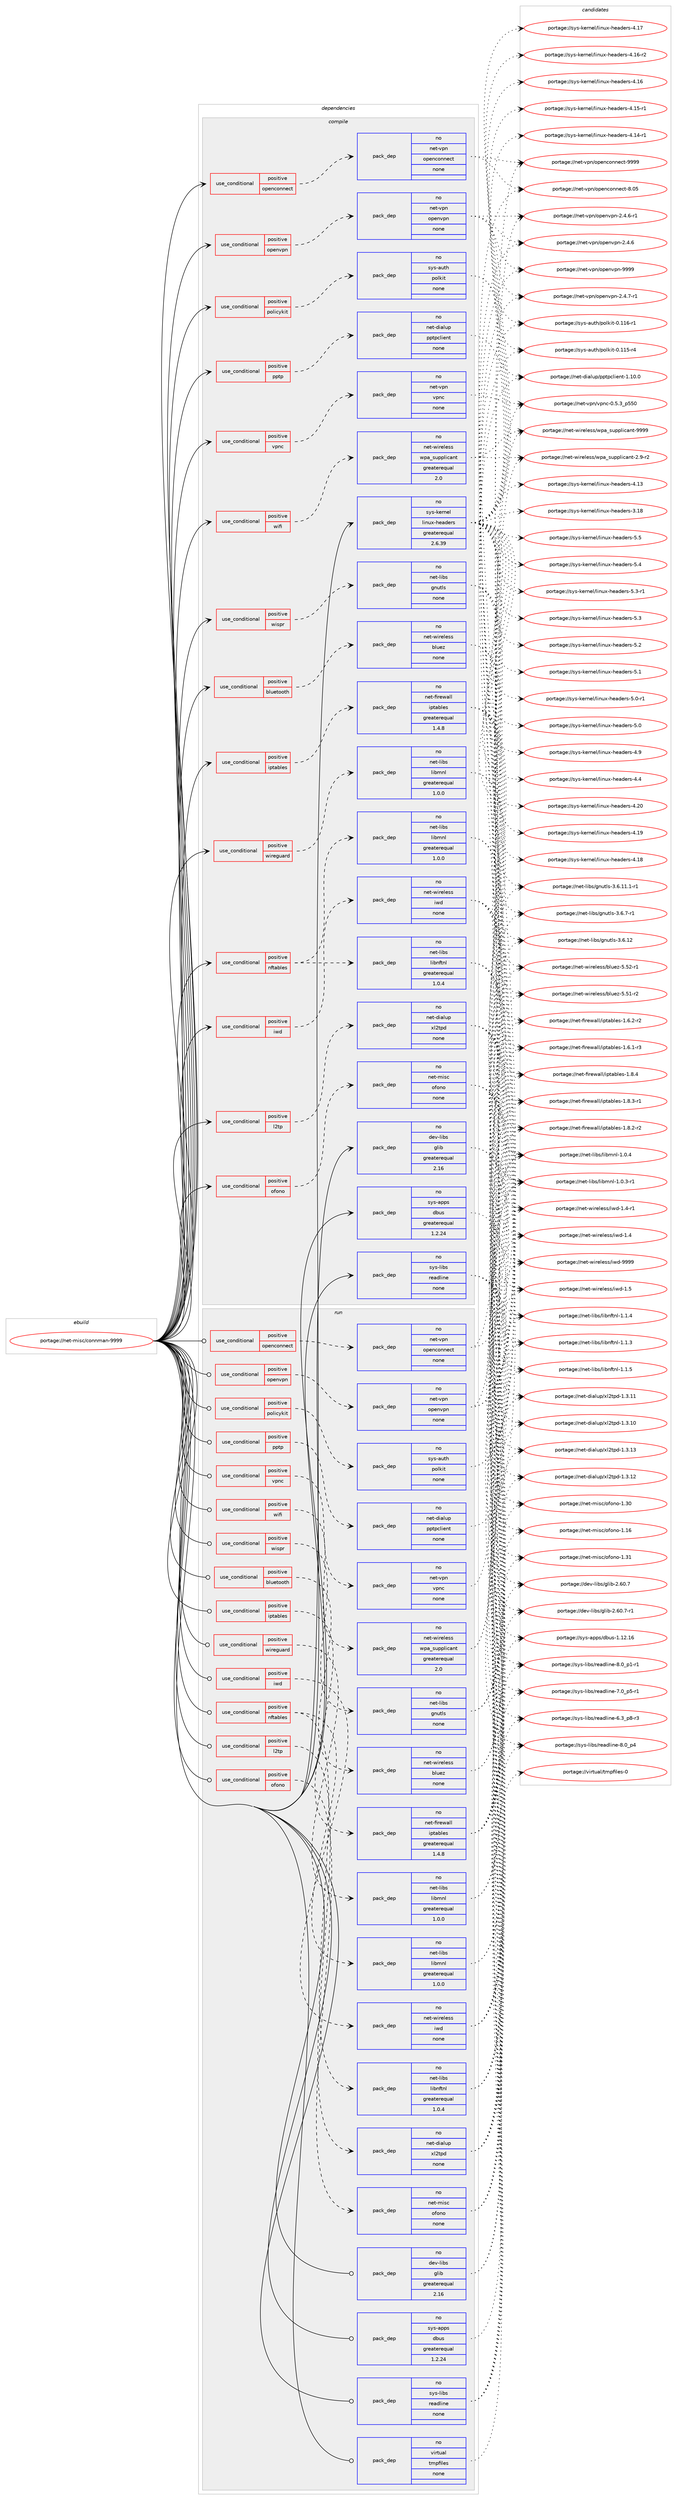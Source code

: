 digraph prolog {

# *************
# Graph options
# *************

newrank=true;
concentrate=true;
compound=true;
graph [rankdir=LR,fontname=Helvetica,fontsize=10,ranksep=1.5];#, ranksep=2.5, nodesep=0.2];
edge  [arrowhead=vee];
node  [fontname=Helvetica,fontsize=10];

# **********
# The ebuild
# **********

subgraph cluster_leftcol {
color=gray;
rank=same;
label=<<i>ebuild</i>>;
id [label="portage://net-misc/connman-9999", color=red, width=4, href="../net-misc/connman-9999.svg"];
}

# ****************
# The dependencies
# ****************

subgraph cluster_midcol {
color=gray;
label=<<i>dependencies</i>>;
subgraph cluster_compile {
fillcolor="#eeeeee";
style=filled;
label=<<i>compile</i>>;
subgraph cond26353 {
dependency126406 [label=<<TABLE BORDER="0" CELLBORDER="1" CELLSPACING="0" CELLPADDING="4"><TR><TD ROWSPAN="3" CELLPADDING="10">use_conditional</TD></TR><TR><TD>positive</TD></TR><TR><TD>bluetooth</TD></TR></TABLE>>, shape=none, color=red];
subgraph pack97917 {
dependency126407 [label=<<TABLE BORDER="0" CELLBORDER="1" CELLSPACING="0" CELLPADDING="4" WIDTH="220"><TR><TD ROWSPAN="6" CELLPADDING="30">pack_dep</TD></TR><TR><TD WIDTH="110">no</TD></TR><TR><TD>net-wireless</TD></TR><TR><TD>bluez</TD></TR><TR><TD>none</TD></TR><TR><TD></TD></TR></TABLE>>, shape=none, color=blue];
}
dependency126406:e -> dependency126407:w [weight=20,style="dashed",arrowhead="vee"];
}
id:e -> dependency126406:w [weight=20,style="solid",arrowhead="vee"];
subgraph cond26354 {
dependency126408 [label=<<TABLE BORDER="0" CELLBORDER="1" CELLSPACING="0" CELLPADDING="4"><TR><TD ROWSPAN="3" CELLPADDING="10">use_conditional</TD></TR><TR><TD>positive</TD></TR><TR><TD>iptables</TD></TR></TABLE>>, shape=none, color=red];
subgraph pack97918 {
dependency126409 [label=<<TABLE BORDER="0" CELLBORDER="1" CELLSPACING="0" CELLPADDING="4" WIDTH="220"><TR><TD ROWSPAN="6" CELLPADDING="30">pack_dep</TD></TR><TR><TD WIDTH="110">no</TD></TR><TR><TD>net-firewall</TD></TR><TR><TD>iptables</TD></TR><TR><TD>greaterequal</TD></TR><TR><TD>1.4.8</TD></TR></TABLE>>, shape=none, color=blue];
}
dependency126408:e -> dependency126409:w [weight=20,style="dashed",arrowhead="vee"];
}
id:e -> dependency126408:w [weight=20,style="solid",arrowhead="vee"];
subgraph cond26355 {
dependency126410 [label=<<TABLE BORDER="0" CELLBORDER="1" CELLSPACING="0" CELLPADDING="4"><TR><TD ROWSPAN="3" CELLPADDING="10">use_conditional</TD></TR><TR><TD>positive</TD></TR><TR><TD>iwd</TD></TR></TABLE>>, shape=none, color=red];
subgraph pack97919 {
dependency126411 [label=<<TABLE BORDER="0" CELLBORDER="1" CELLSPACING="0" CELLPADDING="4" WIDTH="220"><TR><TD ROWSPAN="6" CELLPADDING="30">pack_dep</TD></TR><TR><TD WIDTH="110">no</TD></TR><TR><TD>net-wireless</TD></TR><TR><TD>iwd</TD></TR><TR><TD>none</TD></TR><TR><TD></TD></TR></TABLE>>, shape=none, color=blue];
}
dependency126410:e -> dependency126411:w [weight=20,style="dashed",arrowhead="vee"];
}
id:e -> dependency126410:w [weight=20,style="solid",arrowhead="vee"];
subgraph cond26356 {
dependency126412 [label=<<TABLE BORDER="0" CELLBORDER="1" CELLSPACING="0" CELLPADDING="4"><TR><TD ROWSPAN="3" CELLPADDING="10">use_conditional</TD></TR><TR><TD>positive</TD></TR><TR><TD>l2tp</TD></TR></TABLE>>, shape=none, color=red];
subgraph pack97920 {
dependency126413 [label=<<TABLE BORDER="0" CELLBORDER="1" CELLSPACING="0" CELLPADDING="4" WIDTH="220"><TR><TD ROWSPAN="6" CELLPADDING="30">pack_dep</TD></TR><TR><TD WIDTH="110">no</TD></TR><TR><TD>net-dialup</TD></TR><TR><TD>xl2tpd</TD></TR><TR><TD>none</TD></TR><TR><TD></TD></TR></TABLE>>, shape=none, color=blue];
}
dependency126412:e -> dependency126413:w [weight=20,style="dashed",arrowhead="vee"];
}
id:e -> dependency126412:w [weight=20,style="solid",arrowhead="vee"];
subgraph cond26357 {
dependency126414 [label=<<TABLE BORDER="0" CELLBORDER="1" CELLSPACING="0" CELLPADDING="4"><TR><TD ROWSPAN="3" CELLPADDING="10">use_conditional</TD></TR><TR><TD>positive</TD></TR><TR><TD>nftables</TD></TR></TABLE>>, shape=none, color=red];
subgraph pack97921 {
dependency126415 [label=<<TABLE BORDER="0" CELLBORDER="1" CELLSPACING="0" CELLPADDING="4" WIDTH="220"><TR><TD ROWSPAN="6" CELLPADDING="30">pack_dep</TD></TR><TR><TD WIDTH="110">no</TD></TR><TR><TD>net-libs</TD></TR><TR><TD>libnftnl</TD></TR><TR><TD>greaterequal</TD></TR><TR><TD>1.0.4</TD></TR></TABLE>>, shape=none, color=blue];
}
dependency126414:e -> dependency126415:w [weight=20,style="dashed",arrowhead="vee"];
subgraph pack97922 {
dependency126416 [label=<<TABLE BORDER="0" CELLBORDER="1" CELLSPACING="0" CELLPADDING="4" WIDTH="220"><TR><TD ROWSPAN="6" CELLPADDING="30">pack_dep</TD></TR><TR><TD WIDTH="110">no</TD></TR><TR><TD>net-libs</TD></TR><TR><TD>libmnl</TD></TR><TR><TD>greaterequal</TD></TR><TR><TD>1.0.0</TD></TR></TABLE>>, shape=none, color=blue];
}
dependency126414:e -> dependency126416:w [weight=20,style="dashed",arrowhead="vee"];
}
id:e -> dependency126414:w [weight=20,style="solid",arrowhead="vee"];
subgraph cond26358 {
dependency126417 [label=<<TABLE BORDER="0" CELLBORDER="1" CELLSPACING="0" CELLPADDING="4"><TR><TD ROWSPAN="3" CELLPADDING="10">use_conditional</TD></TR><TR><TD>positive</TD></TR><TR><TD>ofono</TD></TR></TABLE>>, shape=none, color=red];
subgraph pack97923 {
dependency126418 [label=<<TABLE BORDER="0" CELLBORDER="1" CELLSPACING="0" CELLPADDING="4" WIDTH="220"><TR><TD ROWSPAN="6" CELLPADDING="30">pack_dep</TD></TR><TR><TD WIDTH="110">no</TD></TR><TR><TD>net-misc</TD></TR><TR><TD>ofono</TD></TR><TR><TD>none</TD></TR><TR><TD></TD></TR></TABLE>>, shape=none, color=blue];
}
dependency126417:e -> dependency126418:w [weight=20,style="dashed",arrowhead="vee"];
}
id:e -> dependency126417:w [weight=20,style="solid",arrowhead="vee"];
subgraph cond26359 {
dependency126419 [label=<<TABLE BORDER="0" CELLBORDER="1" CELLSPACING="0" CELLPADDING="4"><TR><TD ROWSPAN="3" CELLPADDING="10">use_conditional</TD></TR><TR><TD>positive</TD></TR><TR><TD>openconnect</TD></TR></TABLE>>, shape=none, color=red];
subgraph pack97924 {
dependency126420 [label=<<TABLE BORDER="0" CELLBORDER="1" CELLSPACING="0" CELLPADDING="4" WIDTH="220"><TR><TD ROWSPAN="6" CELLPADDING="30">pack_dep</TD></TR><TR><TD WIDTH="110">no</TD></TR><TR><TD>net-vpn</TD></TR><TR><TD>openconnect</TD></TR><TR><TD>none</TD></TR><TR><TD></TD></TR></TABLE>>, shape=none, color=blue];
}
dependency126419:e -> dependency126420:w [weight=20,style="dashed",arrowhead="vee"];
}
id:e -> dependency126419:w [weight=20,style="solid",arrowhead="vee"];
subgraph cond26360 {
dependency126421 [label=<<TABLE BORDER="0" CELLBORDER="1" CELLSPACING="0" CELLPADDING="4"><TR><TD ROWSPAN="3" CELLPADDING="10">use_conditional</TD></TR><TR><TD>positive</TD></TR><TR><TD>openvpn</TD></TR></TABLE>>, shape=none, color=red];
subgraph pack97925 {
dependency126422 [label=<<TABLE BORDER="0" CELLBORDER="1" CELLSPACING="0" CELLPADDING="4" WIDTH="220"><TR><TD ROWSPAN="6" CELLPADDING="30">pack_dep</TD></TR><TR><TD WIDTH="110">no</TD></TR><TR><TD>net-vpn</TD></TR><TR><TD>openvpn</TD></TR><TR><TD>none</TD></TR><TR><TD></TD></TR></TABLE>>, shape=none, color=blue];
}
dependency126421:e -> dependency126422:w [weight=20,style="dashed",arrowhead="vee"];
}
id:e -> dependency126421:w [weight=20,style="solid",arrowhead="vee"];
subgraph cond26361 {
dependency126423 [label=<<TABLE BORDER="0" CELLBORDER="1" CELLSPACING="0" CELLPADDING="4"><TR><TD ROWSPAN="3" CELLPADDING="10">use_conditional</TD></TR><TR><TD>positive</TD></TR><TR><TD>policykit</TD></TR></TABLE>>, shape=none, color=red];
subgraph pack97926 {
dependency126424 [label=<<TABLE BORDER="0" CELLBORDER="1" CELLSPACING="0" CELLPADDING="4" WIDTH="220"><TR><TD ROWSPAN="6" CELLPADDING="30">pack_dep</TD></TR><TR><TD WIDTH="110">no</TD></TR><TR><TD>sys-auth</TD></TR><TR><TD>polkit</TD></TR><TR><TD>none</TD></TR><TR><TD></TD></TR></TABLE>>, shape=none, color=blue];
}
dependency126423:e -> dependency126424:w [weight=20,style="dashed",arrowhead="vee"];
}
id:e -> dependency126423:w [weight=20,style="solid",arrowhead="vee"];
subgraph cond26362 {
dependency126425 [label=<<TABLE BORDER="0" CELLBORDER="1" CELLSPACING="0" CELLPADDING="4"><TR><TD ROWSPAN="3" CELLPADDING="10">use_conditional</TD></TR><TR><TD>positive</TD></TR><TR><TD>pptp</TD></TR></TABLE>>, shape=none, color=red];
subgraph pack97927 {
dependency126426 [label=<<TABLE BORDER="0" CELLBORDER="1" CELLSPACING="0" CELLPADDING="4" WIDTH="220"><TR><TD ROWSPAN="6" CELLPADDING="30">pack_dep</TD></TR><TR><TD WIDTH="110">no</TD></TR><TR><TD>net-dialup</TD></TR><TR><TD>pptpclient</TD></TR><TR><TD>none</TD></TR><TR><TD></TD></TR></TABLE>>, shape=none, color=blue];
}
dependency126425:e -> dependency126426:w [weight=20,style="dashed",arrowhead="vee"];
}
id:e -> dependency126425:w [weight=20,style="solid",arrowhead="vee"];
subgraph cond26363 {
dependency126427 [label=<<TABLE BORDER="0" CELLBORDER="1" CELLSPACING="0" CELLPADDING="4"><TR><TD ROWSPAN="3" CELLPADDING="10">use_conditional</TD></TR><TR><TD>positive</TD></TR><TR><TD>vpnc</TD></TR></TABLE>>, shape=none, color=red];
subgraph pack97928 {
dependency126428 [label=<<TABLE BORDER="0" CELLBORDER="1" CELLSPACING="0" CELLPADDING="4" WIDTH="220"><TR><TD ROWSPAN="6" CELLPADDING="30">pack_dep</TD></TR><TR><TD WIDTH="110">no</TD></TR><TR><TD>net-vpn</TD></TR><TR><TD>vpnc</TD></TR><TR><TD>none</TD></TR><TR><TD></TD></TR></TABLE>>, shape=none, color=blue];
}
dependency126427:e -> dependency126428:w [weight=20,style="dashed",arrowhead="vee"];
}
id:e -> dependency126427:w [weight=20,style="solid",arrowhead="vee"];
subgraph cond26364 {
dependency126429 [label=<<TABLE BORDER="0" CELLBORDER="1" CELLSPACING="0" CELLPADDING="4"><TR><TD ROWSPAN="3" CELLPADDING="10">use_conditional</TD></TR><TR><TD>positive</TD></TR><TR><TD>wifi</TD></TR></TABLE>>, shape=none, color=red];
subgraph pack97929 {
dependency126430 [label=<<TABLE BORDER="0" CELLBORDER="1" CELLSPACING="0" CELLPADDING="4" WIDTH="220"><TR><TD ROWSPAN="6" CELLPADDING="30">pack_dep</TD></TR><TR><TD WIDTH="110">no</TD></TR><TR><TD>net-wireless</TD></TR><TR><TD>wpa_supplicant</TD></TR><TR><TD>greaterequal</TD></TR><TR><TD>2.0</TD></TR></TABLE>>, shape=none, color=blue];
}
dependency126429:e -> dependency126430:w [weight=20,style="dashed",arrowhead="vee"];
}
id:e -> dependency126429:w [weight=20,style="solid",arrowhead="vee"];
subgraph cond26365 {
dependency126431 [label=<<TABLE BORDER="0" CELLBORDER="1" CELLSPACING="0" CELLPADDING="4"><TR><TD ROWSPAN="3" CELLPADDING="10">use_conditional</TD></TR><TR><TD>positive</TD></TR><TR><TD>wireguard</TD></TR></TABLE>>, shape=none, color=red];
subgraph pack97930 {
dependency126432 [label=<<TABLE BORDER="0" CELLBORDER="1" CELLSPACING="0" CELLPADDING="4" WIDTH="220"><TR><TD ROWSPAN="6" CELLPADDING="30">pack_dep</TD></TR><TR><TD WIDTH="110">no</TD></TR><TR><TD>net-libs</TD></TR><TR><TD>libmnl</TD></TR><TR><TD>greaterequal</TD></TR><TR><TD>1.0.0</TD></TR></TABLE>>, shape=none, color=blue];
}
dependency126431:e -> dependency126432:w [weight=20,style="dashed",arrowhead="vee"];
}
id:e -> dependency126431:w [weight=20,style="solid",arrowhead="vee"];
subgraph cond26366 {
dependency126433 [label=<<TABLE BORDER="0" CELLBORDER="1" CELLSPACING="0" CELLPADDING="4"><TR><TD ROWSPAN="3" CELLPADDING="10">use_conditional</TD></TR><TR><TD>positive</TD></TR><TR><TD>wispr</TD></TR></TABLE>>, shape=none, color=red];
subgraph pack97931 {
dependency126434 [label=<<TABLE BORDER="0" CELLBORDER="1" CELLSPACING="0" CELLPADDING="4" WIDTH="220"><TR><TD ROWSPAN="6" CELLPADDING="30">pack_dep</TD></TR><TR><TD WIDTH="110">no</TD></TR><TR><TD>net-libs</TD></TR><TR><TD>gnutls</TD></TR><TR><TD>none</TD></TR><TR><TD></TD></TR></TABLE>>, shape=none, color=blue];
}
dependency126433:e -> dependency126434:w [weight=20,style="dashed",arrowhead="vee"];
}
id:e -> dependency126433:w [weight=20,style="solid",arrowhead="vee"];
subgraph pack97932 {
dependency126435 [label=<<TABLE BORDER="0" CELLBORDER="1" CELLSPACING="0" CELLPADDING="4" WIDTH="220"><TR><TD ROWSPAN="6" CELLPADDING="30">pack_dep</TD></TR><TR><TD WIDTH="110">no</TD></TR><TR><TD>dev-libs</TD></TR><TR><TD>glib</TD></TR><TR><TD>greaterequal</TD></TR><TR><TD>2.16</TD></TR></TABLE>>, shape=none, color=blue];
}
id:e -> dependency126435:w [weight=20,style="solid",arrowhead="vee"];
subgraph pack97933 {
dependency126436 [label=<<TABLE BORDER="0" CELLBORDER="1" CELLSPACING="0" CELLPADDING="4" WIDTH="220"><TR><TD ROWSPAN="6" CELLPADDING="30">pack_dep</TD></TR><TR><TD WIDTH="110">no</TD></TR><TR><TD>sys-apps</TD></TR><TR><TD>dbus</TD></TR><TR><TD>greaterequal</TD></TR><TR><TD>1.2.24</TD></TR></TABLE>>, shape=none, color=blue];
}
id:e -> dependency126436:w [weight=20,style="solid",arrowhead="vee"];
subgraph pack97934 {
dependency126437 [label=<<TABLE BORDER="0" CELLBORDER="1" CELLSPACING="0" CELLPADDING="4" WIDTH="220"><TR><TD ROWSPAN="6" CELLPADDING="30">pack_dep</TD></TR><TR><TD WIDTH="110">no</TD></TR><TR><TD>sys-kernel</TD></TR><TR><TD>linux-headers</TD></TR><TR><TD>greaterequal</TD></TR><TR><TD>2.6.39</TD></TR></TABLE>>, shape=none, color=blue];
}
id:e -> dependency126437:w [weight=20,style="solid",arrowhead="vee"];
subgraph pack97935 {
dependency126438 [label=<<TABLE BORDER="0" CELLBORDER="1" CELLSPACING="0" CELLPADDING="4" WIDTH="220"><TR><TD ROWSPAN="6" CELLPADDING="30">pack_dep</TD></TR><TR><TD WIDTH="110">no</TD></TR><TR><TD>sys-libs</TD></TR><TR><TD>readline</TD></TR><TR><TD>none</TD></TR><TR><TD></TD></TR></TABLE>>, shape=none, color=blue];
}
id:e -> dependency126438:w [weight=20,style="solid",arrowhead="vee"];
}
subgraph cluster_compileandrun {
fillcolor="#eeeeee";
style=filled;
label=<<i>compile and run</i>>;
}
subgraph cluster_run {
fillcolor="#eeeeee";
style=filled;
label=<<i>run</i>>;
subgraph cond26367 {
dependency126439 [label=<<TABLE BORDER="0" CELLBORDER="1" CELLSPACING="0" CELLPADDING="4"><TR><TD ROWSPAN="3" CELLPADDING="10">use_conditional</TD></TR><TR><TD>positive</TD></TR><TR><TD>bluetooth</TD></TR></TABLE>>, shape=none, color=red];
subgraph pack97936 {
dependency126440 [label=<<TABLE BORDER="0" CELLBORDER="1" CELLSPACING="0" CELLPADDING="4" WIDTH="220"><TR><TD ROWSPAN="6" CELLPADDING="30">pack_dep</TD></TR><TR><TD WIDTH="110">no</TD></TR><TR><TD>net-wireless</TD></TR><TR><TD>bluez</TD></TR><TR><TD>none</TD></TR><TR><TD></TD></TR></TABLE>>, shape=none, color=blue];
}
dependency126439:e -> dependency126440:w [weight=20,style="dashed",arrowhead="vee"];
}
id:e -> dependency126439:w [weight=20,style="solid",arrowhead="odot"];
subgraph cond26368 {
dependency126441 [label=<<TABLE BORDER="0" CELLBORDER="1" CELLSPACING="0" CELLPADDING="4"><TR><TD ROWSPAN="3" CELLPADDING="10">use_conditional</TD></TR><TR><TD>positive</TD></TR><TR><TD>iptables</TD></TR></TABLE>>, shape=none, color=red];
subgraph pack97937 {
dependency126442 [label=<<TABLE BORDER="0" CELLBORDER="1" CELLSPACING="0" CELLPADDING="4" WIDTH="220"><TR><TD ROWSPAN="6" CELLPADDING="30">pack_dep</TD></TR><TR><TD WIDTH="110">no</TD></TR><TR><TD>net-firewall</TD></TR><TR><TD>iptables</TD></TR><TR><TD>greaterequal</TD></TR><TR><TD>1.4.8</TD></TR></TABLE>>, shape=none, color=blue];
}
dependency126441:e -> dependency126442:w [weight=20,style="dashed",arrowhead="vee"];
}
id:e -> dependency126441:w [weight=20,style="solid",arrowhead="odot"];
subgraph cond26369 {
dependency126443 [label=<<TABLE BORDER="0" CELLBORDER="1" CELLSPACING="0" CELLPADDING="4"><TR><TD ROWSPAN="3" CELLPADDING="10">use_conditional</TD></TR><TR><TD>positive</TD></TR><TR><TD>iwd</TD></TR></TABLE>>, shape=none, color=red];
subgraph pack97938 {
dependency126444 [label=<<TABLE BORDER="0" CELLBORDER="1" CELLSPACING="0" CELLPADDING="4" WIDTH="220"><TR><TD ROWSPAN="6" CELLPADDING="30">pack_dep</TD></TR><TR><TD WIDTH="110">no</TD></TR><TR><TD>net-wireless</TD></TR><TR><TD>iwd</TD></TR><TR><TD>none</TD></TR><TR><TD></TD></TR></TABLE>>, shape=none, color=blue];
}
dependency126443:e -> dependency126444:w [weight=20,style="dashed",arrowhead="vee"];
}
id:e -> dependency126443:w [weight=20,style="solid",arrowhead="odot"];
subgraph cond26370 {
dependency126445 [label=<<TABLE BORDER="0" CELLBORDER="1" CELLSPACING="0" CELLPADDING="4"><TR><TD ROWSPAN="3" CELLPADDING="10">use_conditional</TD></TR><TR><TD>positive</TD></TR><TR><TD>l2tp</TD></TR></TABLE>>, shape=none, color=red];
subgraph pack97939 {
dependency126446 [label=<<TABLE BORDER="0" CELLBORDER="1" CELLSPACING="0" CELLPADDING="4" WIDTH="220"><TR><TD ROWSPAN="6" CELLPADDING="30">pack_dep</TD></TR><TR><TD WIDTH="110">no</TD></TR><TR><TD>net-dialup</TD></TR><TR><TD>xl2tpd</TD></TR><TR><TD>none</TD></TR><TR><TD></TD></TR></TABLE>>, shape=none, color=blue];
}
dependency126445:e -> dependency126446:w [weight=20,style="dashed",arrowhead="vee"];
}
id:e -> dependency126445:w [weight=20,style="solid",arrowhead="odot"];
subgraph cond26371 {
dependency126447 [label=<<TABLE BORDER="0" CELLBORDER="1" CELLSPACING="0" CELLPADDING="4"><TR><TD ROWSPAN="3" CELLPADDING="10">use_conditional</TD></TR><TR><TD>positive</TD></TR><TR><TD>nftables</TD></TR></TABLE>>, shape=none, color=red];
subgraph pack97940 {
dependency126448 [label=<<TABLE BORDER="0" CELLBORDER="1" CELLSPACING="0" CELLPADDING="4" WIDTH="220"><TR><TD ROWSPAN="6" CELLPADDING="30">pack_dep</TD></TR><TR><TD WIDTH="110">no</TD></TR><TR><TD>net-libs</TD></TR><TR><TD>libnftnl</TD></TR><TR><TD>greaterequal</TD></TR><TR><TD>1.0.4</TD></TR></TABLE>>, shape=none, color=blue];
}
dependency126447:e -> dependency126448:w [weight=20,style="dashed",arrowhead="vee"];
subgraph pack97941 {
dependency126449 [label=<<TABLE BORDER="0" CELLBORDER="1" CELLSPACING="0" CELLPADDING="4" WIDTH="220"><TR><TD ROWSPAN="6" CELLPADDING="30">pack_dep</TD></TR><TR><TD WIDTH="110">no</TD></TR><TR><TD>net-libs</TD></TR><TR><TD>libmnl</TD></TR><TR><TD>greaterequal</TD></TR><TR><TD>1.0.0</TD></TR></TABLE>>, shape=none, color=blue];
}
dependency126447:e -> dependency126449:w [weight=20,style="dashed",arrowhead="vee"];
}
id:e -> dependency126447:w [weight=20,style="solid",arrowhead="odot"];
subgraph cond26372 {
dependency126450 [label=<<TABLE BORDER="0" CELLBORDER="1" CELLSPACING="0" CELLPADDING="4"><TR><TD ROWSPAN="3" CELLPADDING="10">use_conditional</TD></TR><TR><TD>positive</TD></TR><TR><TD>ofono</TD></TR></TABLE>>, shape=none, color=red];
subgraph pack97942 {
dependency126451 [label=<<TABLE BORDER="0" CELLBORDER="1" CELLSPACING="0" CELLPADDING="4" WIDTH="220"><TR><TD ROWSPAN="6" CELLPADDING="30">pack_dep</TD></TR><TR><TD WIDTH="110">no</TD></TR><TR><TD>net-misc</TD></TR><TR><TD>ofono</TD></TR><TR><TD>none</TD></TR><TR><TD></TD></TR></TABLE>>, shape=none, color=blue];
}
dependency126450:e -> dependency126451:w [weight=20,style="dashed",arrowhead="vee"];
}
id:e -> dependency126450:w [weight=20,style="solid",arrowhead="odot"];
subgraph cond26373 {
dependency126452 [label=<<TABLE BORDER="0" CELLBORDER="1" CELLSPACING="0" CELLPADDING="4"><TR><TD ROWSPAN="3" CELLPADDING="10">use_conditional</TD></TR><TR><TD>positive</TD></TR><TR><TD>openconnect</TD></TR></TABLE>>, shape=none, color=red];
subgraph pack97943 {
dependency126453 [label=<<TABLE BORDER="0" CELLBORDER="1" CELLSPACING="0" CELLPADDING="4" WIDTH="220"><TR><TD ROWSPAN="6" CELLPADDING="30">pack_dep</TD></TR><TR><TD WIDTH="110">no</TD></TR><TR><TD>net-vpn</TD></TR><TR><TD>openconnect</TD></TR><TR><TD>none</TD></TR><TR><TD></TD></TR></TABLE>>, shape=none, color=blue];
}
dependency126452:e -> dependency126453:w [weight=20,style="dashed",arrowhead="vee"];
}
id:e -> dependency126452:w [weight=20,style="solid",arrowhead="odot"];
subgraph cond26374 {
dependency126454 [label=<<TABLE BORDER="0" CELLBORDER="1" CELLSPACING="0" CELLPADDING="4"><TR><TD ROWSPAN="3" CELLPADDING="10">use_conditional</TD></TR><TR><TD>positive</TD></TR><TR><TD>openvpn</TD></TR></TABLE>>, shape=none, color=red];
subgraph pack97944 {
dependency126455 [label=<<TABLE BORDER="0" CELLBORDER="1" CELLSPACING="0" CELLPADDING="4" WIDTH="220"><TR><TD ROWSPAN="6" CELLPADDING="30">pack_dep</TD></TR><TR><TD WIDTH="110">no</TD></TR><TR><TD>net-vpn</TD></TR><TR><TD>openvpn</TD></TR><TR><TD>none</TD></TR><TR><TD></TD></TR></TABLE>>, shape=none, color=blue];
}
dependency126454:e -> dependency126455:w [weight=20,style="dashed",arrowhead="vee"];
}
id:e -> dependency126454:w [weight=20,style="solid",arrowhead="odot"];
subgraph cond26375 {
dependency126456 [label=<<TABLE BORDER="0" CELLBORDER="1" CELLSPACING="0" CELLPADDING="4"><TR><TD ROWSPAN="3" CELLPADDING="10">use_conditional</TD></TR><TR><TD>positive</TD></TR><TR><TD>policykit</TD></TR></TABLE>>, shape=none, color=red];
subgraph pack97945 {
dependency126457 [label=<<TABLE BORDER="0" CELLBORDER="1" CELLSPACING="0" CELLPADDING="4" WIDTH="220"><TR><TD ROWSPAN="6" CELLPADDING="30">pack_dep</TD></TR><TR><TD WIDTH="110">no</TD></TR><TR><TD>sys-auth</TD></TR><TR><TD>polkit</TD></TR><TR><TD>none</TD></TR><TR><TD></TD></TR></TABLE>>, shape=none, color=blue];
}
dependency126456:e -> dependency126457:w [weight=20,style="dashed",arrowhead="vee"];
}
id:e -> dependency126456:w [weight=20,style="solid",arrowhead="odot"];
subgraph cond26376 {
dependency126458 [label=<<TABLE BORDER="0" CELLBORDER="1" CELLSPACING="0" CELLPADDING="4"><TR><TD ROWSPAN="3" CELLPADDING="10">use_conditional</TD></TR><TR><TD>positive</TD></TR><TR><TD>pptp</TD></TR></TABLE>>, shape=none, color=red];
subgraph pack97946 {
dependency126459 [label=<<TABLE BORDER="0" CELLBORDER="1" CELLSPACING="0" CELLPADDING="4" WIDTH="220"><TR><TD ROWSPAN="6" CELLPADDING="30">pack_dep</TD></TR><TR><TD WIDTH="110">no</TD></TR><TR><TD>net-dialup</TD></TR><TR><TD>pptpclient</TD></TR><TR><TD>none</TD></TR><TR><TD></TD></TR></TABLE>>, shape=none, color=blue];
}
dependency126458:e -> dependency126459:w [weight=20,style="dashed",arrowhead="vee"];
}
id:e -> dependency126458:w [weight=20,style="solid",arrowhead="odot"];
subgraph cond26377 {
dependency126460 [label=<<TABLE BORDER="0" CELLBORDER="1" CELLSPACING="0" CELLPADDING="4"><TR><TD ROWSPAN="3" CELLPADDING="10">use_conditional</TD></TR><TR><TD>positive</TD></TR><TR><TD>vpnc</TD></TR></TABLE>>, shape=none, color=red];
subgraph pack97947 {
dependency126461 [label=<<TABLE BORDER="0" CELLBORDER="1" CELLSPACING="0" CELLPADDING="4" WIDTH="220"><TR><TD ROWSPAN="6" CELLPADDING="30">pack_dep</TD></TR><TR><TD WIDTH="110">no</TD></TR><TR><TD>net-vpn</TD></TR><TR><TD>vpnc</TD></TR><TR><TD>none</TD></TR><TR><TD></TD></TR></TABLE>>, shape=none, color=blue];
}
dependency126460:e -> dependency126461:w [weight=20,style="dashed",arrowhead="vee"];
}
id:e -> dependency126460:w [weight=20,style="solid",arrowhead="odot"];
subgraph cond26378 {
dependency126462 [label=<<TABLE BORDER="0" CELLBORDER="1" CELLSPACING="0" CELLPADDING="4"><TR><TD ROWSPAN="3" CELLPADDING="10">use_conditional</TD></TR><TR><TD>positive</TD></TR><TR><TD>wifi</TD></TR></TABLE>>, shape=none, color=red];
subgraph pack97948 {
dependency126463 [label=<<TABLE BORDER="0" CELLBORDER="1" CELLSPACING="0" CELLPADDING="4" WIDTH="220"><TR><TD ROWSPAN="6" CELLPADDING="30">pack_dep</TD></TR><TR><TD WIDTH="110">no</TD></TR><TR><TD>net-wireless</TD></TR><TR><TD>wpa_supplicant</TD></TR><TR><TD>greaterequal</TD></TR><TR><TD>2.0</TD></TR></TABLE>>, shape=none, color=blue];
}
dependency126462:e -> dependency126463:w [weight=20,style="dashed",arrowhead="vee"];
}
id:e -> dependency126462:w [weight=20,style="solid",arrowhead="odot"];
subgraph cond26379 {
dependency126464 [label=<<TABLE BORDER="0" CELLBORDER="1" CELLSPACING="0" CELLPADDING="4"><TR><TD ROWSPAN="3" CELLPADDING="10">use_conditional</TD></TR><TR><TD>positive</TD></TR><TR><TD>wireguard</TD></TR></TABLE>>, shape=none, color=red];
subgraph pack97949 {
dependency126465 [label=<<TABLE BORDER="0" CELLBORDER="1" CELLSPACING="0" CELLPADDING="4" WIDTH="220"><TR><TD ROWSPAN="6" CELLPADDING="30">pack_dep</TD></TR><TR><TD WIDTH="110">no</TD></TR><TR><TD>net-libs</TD></TR><TR><TD>libmnl</TD></TR><TR><TD>greaterequal</TD></TR><TR><TD>1.0.0</TD></TR></TABLE>>, shape=none, color=blue];
}
dependency126464:e -> dependency126465:w [weight=20,style="dashed",arrowhead="vee"];
}
id:e -> dependency126464:w [weight=20,style="solid",arrowhead="odot"];
subgraph cond26380 {
dependency126466 [label=<<TABLE BORDER="0" CELLBORDER="1" CELLSPACING="0" CELLPADDING="4"><TR><TD ROWSPAN="3" CELLPADDING="10">use_conditional</TD></TR><TR><TD>positive</TD></TR><TR><TD>wispr</TD></TR></TABLE>>, shape=none, color=red];
subgraph pack97950 {
dependency126467 [label=<<TABLE BORDER="0" CELLBORDER="1" CELLSPACING="0" CELLPADDING="4" WIDTH="220"><TR><TD ROWSPAN="6" CELLPADDING="30">pack_dep</TD></TR><TR><TD WIDTH="110">no</TD></TR><TR><TD>net-libs</TD></TR><TR><TD>gnutls</TD></TR><TR><TD>none</TD></TR><TR><TD></TD></TR></TABLE>>, shape=none, color=blue];
}
dependency126466:e -> dependency126467:w [weight=20,style="dashed",arrowhead="vee"];
}
id:e -> dependency126466:w [weight=20,style="solid",arrowhead="odot"];
subgraph pack97951 {
dependency126468 [label=<<TABLE BORDER="0" CELLBORDER="1" CELLSPACING="0" CELLPADDING="4" WIDTH="220"><TR><TD ROWSPAN="6" CELLPADDING="30">pack_dep</TD></TR><TR><TD WIDTH="110">no</TD></TR><TR><TD>dev-libs</TD></TR><TR><TD>glib</TD></TR><TR><TD>greaterequal</TD></TR><TR><TD>2.16</TD></TR></TABLE>>, shape=none, color=blue];
}
id:e -> dependency126468:w [weight=20,style="solid",arrowhead="odot"];
subgraph pack97952 {
dependency126469 [label=<<TABLE BORDER="0" CELLBORDER="1" CELLSPACING="0" CELLPADDING="4" WIDTH="220"><TR><TD ROWSPAN="6" CELLPADDING="30">pack_dep</TD></TR><TR><TD WIDTH="110">no</TD></TR><TR><TD>sys-apps</TD></TR><TR><TD>dbus</TD></TR><TR><TD>greaterequal</TD></TR><TR><TD>1.2.24</TD></TR></TABLE>>, shape=none, color=blue];
}
id:e -> dependency126469:w [weight=20,style="solid",arrowhead="odot"];
subgraph pack97953 {
dependency126470 [label=<<TABLE BORDER="0" CELLBORDER="1" CELLSPACING="0" CELLPADDING="4" WIDTH="220"><TR><TD ROWSPAN="6" CELLPADDING="30">pack_dep</TD></TR><TR><TD WIDTH="110">no</TD></TR><TR><TD>sys-libs</TD></TR><TR><TD>readline</TD></TR><TR><TD>none</TD></TR><TR><TD></TD></TR></TABLE>>, shape=none, color=blue];
}
id:e -> dependency126470:w [weight=20,style="solid",arrowhead="odot"];
subgraph pack97954 {
dependency126471 [label=<<TABLE BORDER="0" CELLBORDER="1" CELLSPACING="0" CELLPADDING="4" WIDTH="220"><TR><TD ROWSPAN="6" CELLPADDING="30">pack_dep</TD></TR><TR><TD WIDTH="110">no</TD></TR><TR><TD>virtual</TD></TR><TR><TD>tmpfiles</TD></TR><TR><TD>none</TD></TR><TR><TD></TD></TR></TABLE>>, shape=none, color=blue];
}
id:e -> dependency126471:w [weight=20,style="solid",arrowhead="odot"];
}
}

# **************
# The candidates
# **************

subgraph cluster_choices {
rank=same;
color=gray;
label=<<i>candidates</i>>;

subgraph choice97917 {
color=black;
nodesep=1;
choice11010111645119105114101108101115115479810811710112245534653504511449 [label="portage://net-wireless/bluez-5.52-r1", color=red, width=4,href="../net-wireless/bluez-5.52-r1.svg"];
choice11010111645119105114101108101115115479810811710112245534653494511450 [label="portage://net-wireless/bluez-5.51-r2", color=red, width=4,href="../net-wireless/bluez-5.51-r2.svg"];
dependency126407:e -> choice11010111645119105114101108101115115479810811710112245534653504511449:w [style=dotted,weight="100"];
dependency126407:e -> choice11010111645119105114101108101115115479810811710112245534653494511450:w [style=dotted,weight="100"];
}
subgraph choice97918 {
color=black;
nodesep=1;
choice1101011164510210511410111997108108471051121169798108101115454946564652 [label="portage://net-firewall/iptables-1.8.4", color=red, width=4,href="../net-firewall/iptables-1.8.4.svg"];
choice11010111645102105114101119971081084710511211697981081011154549465646514511449 [label="portage://net-firewall/iptables-1.8.3-r1", color=red, width=4,href="../net-firewall/iptables-1.8.3-r1.svg"];
choice11010111645102105114101119971081084710511211697981081011154549465646504511450 [label="portage://net-firewall/iptables-1.8.2-r2", color=red, width=4,href="../net-firewall/iptables-1.8.2-r2.svg"];
choice11010111645102105114101119971081084710511211697981081011154549465446504511450 [label="portage://net-firewall/iptables-1.6.2-r2", color=red, width=4,href="../net-firewall/iptables-1.6.2-r2.svg"];
choice11010111645102105114101119971081084710511211697981081011154549465446494511451 [label="portage://net-firewall/iptables-1.6.1-r3", color=red, width=4,href="../net-firewall/iptables-1.6.1-r3.svg"];
dependency126409:e -> choice1101011164510210511410111997108108471051121169798108101115454946564652:w [style=dotted,weight="100"];
dependency126409:e -> choice11010111645102105114101119971081084710511211697981081011154549465646514511449:w [style=dotted,weight="100"];
dependency126409:e -> choice11010111645102105114101119971081084710511211697981081011154549465646504511450:w [style=dotted,weight="100"];
dependency126409:e -> choice11010111645102105114101119971081084710511211697981081011154549465446504511450:w [style=dotted,weight="100"];
dependency126409:e -> choice11010111645102105114101119971081084710511211697981081011154549465446494511451:w [style=dotted,weight="100"];
}
subgraph choice97919 {
color=black;
nodesep=1;
choice11010111645119105114101108101115115471051191004557575757 [label="portage://net-wireless/iwd-9999", color=red, width=4,href="../net-wireless/iwd-9999.svg"];
choice110101116451191051141011081011151154710511910045494653 [label="portage://net-wireless/iwd-1.5", color=red, width=4,href="../net-wireless/iwd-1.5.svg"];
choice1101011164511910511410110810111511547105119100454946524511449 [label="portage://net-wireless/iwd-1.4-r1", color=red, width=4,href="../net-wireless/iwd-1.4-r1.svg"];
choice110101116451191051141011081011151154710511910045494652 [label="portage://net-wireless/iwd-1.4", color=red, width=4,href="../net-wireless/iwd-1.4.svg"];
dependency126411:e -> choice11010111645119105114101108101115115471051191004557575757:w [style=dotted,weight="100"];
dependency126411:e -> choice110101116451191051141011081011151154710511910045494653:w [style=dotted,weight="100"];
dependency126411:e -> choice1101011164511910511410110810111511547105119100454946524511449:w [style=dotted,weight="100"];
dependency126411:e -> choice110101116451191051141011081011151154710511910045494652:w [style=dotted,weight="100"];
}
subgraph choice97920 {
color=black;
nodesep=1;
choice1101011164510010597108117112471201085011611210045494651464951 [label="portage://net-dialup/xl2tpd-1.3.13", color=red, width=4,href="../net-dialup/xl2tpd-1.3.13.svg"];
choice1101011164510010597108117112471201085011611210045494651464950 [label="portage://net-dialup/xl2tpd-1.3.12", color=red, width=4,href="../net-dialup/xl2tpd-1.3.12.svg"];
choice1101011164510010597108117112471201085011611210045494651464949 [label="portage://net-dialup/xl2tpd-1.3.11", color=red, width=4,href="../net-dialup/xl2tpd-1.3.11.svg"];
choice1101011164510010597108117112471201085011611210045494651464948 [label="portage://net-dialup/xl2tpd-1.3.10", color=red, width=4,href="../net-dialup/xl2tpd-1.3.10.svg"];
dependency126413:e -> choice1101011164510010597108117112471201085011611210045494651464951:w [style=dotted,weight="100"];
dependency126413:e -> choice1101011164510010597108117112471201085011611210045494651464950:w [style=dotted,weight="100"];
dependency126413:e -> choice1101011164510010597108117112471201085011611210045494651464949:w [style=dotted,weight="100"];
dependency126413:e -> choice1101011164510010597108117112471201085011611210045494651464948:w [style=dotted,weight="100"];
}
subgraph choice97921 {
color=black;
nodesep=1;
choice11010111645108105981154710810598110102116110108454946494653 [label="portage://net-libs/libnftnl-1.1.5", color=red, width=4,href="../net-libs/libnftnl-1.1.5.svg"];
choice11010111645108105981154710810598110102116110108454946494652 [label="portage://net-libs/libnftnl-1.1.4", color=red, width=4,href="../net-libs/libnftnl-1.1.4.svg"];
choice11010111645108105981154710810598110102116110108454946494651 [label="portage://net-libs/libnftnl-1.1.3", color=red, width=4,href="../net-libs/libnftnl-1.1.3.svg"];
dependency126415:e -> choice11010111645108105981154710810598110102116110108454946494653:w [style=dotted,weight="100"];
dependency126415:e -> choice11010111645108105981154710810598110102116110108454946494652:w [style=dotted,weight="100"];
dependency126415:e -> choice11010111645108105981154710810598110102116110108454946494651:w [style=dotted,weight="100"];
}
subgraph choice97922 {
color=black;
nodesep=1;
choice11010111645108105981154710810598109110108454946484652 [label="portage://net-libs/libmnl-1.0.4", color=red, width=4,href="../net-libs/libmnl-1.0.4.svg"];
choice110101116451081059811547108105981091101084549464846514511449 [label="portage://net-libs/libmnl-1.0.3-r1", color=red, width=4,href="../net-libs/libmnl-1.0.3-r1.svg"];
dependency126416:e -> choice11010111645108105981154710810598109110108454946484652:w [style=dotted,weight="100"];
dependency126416:e -> choice110101116451081059811547108105981091101084549464846514511449:w [style=dotted,weight="100"];
}
subgraph choice97923 {
color=black;
nodesep=1;
choice1101011164510910511599471111021111101114549465149 [label="portage://net-misc/ofono-1.31", color=red, width=4,href="../net-misc/ofono-1.31.svg"];
choice1101011164510910511599471111021111101114549465148 [label="portage://net-misc/ofono-1.30", color=red, width=4,href="../net-misc/ofono-1.30.svg"];
choice1101011164510910511599471111021111101114549464954 [label="portage://net-misc/ofono-1.16", color=red, width=4,href="../net-misc/ofono-1.16.svg"];
dependency126418:e -> choice1101011164510910511599471111021111101114549465149:w [style=dotted,weight="100"];
dependency126418:e -> choice1101011164510910511599471111021111101114549465148:w [style=dotted,weight="100"];
dependency126418:e -> choice1101011164510910511599471111021111101114549464954:w [style=dotted,weight="100"];
}
subgraph choice97924 {
color=black;
nodesep=1;
choice110101116451181121104711111210111099111110110101991164557575757 [label="portage://net-vpn/openconnect-9999", color=red, width=4,href="../net-vpn/openconnect-9999.svg"];
choice110101116451181121104711111210111099111110110101991164556464853 [label="portage://net-vpn/openconnect-8.05", color=red, width=4,href="../net-vpn/openconnect-8.05.svg"];
dependency126420:e -> choice110101116451181121104711111210111099111110110101991164557575757:w [style=dotted,weight="100"];
dependency126420:e -> choice110101116451181121104711111210111099111110110101991164556464853:w [style=dotted,weight="100"];
}
subgraph choice97925 {
color=black;
nodesep=1;
choice11010111645118112110471111121011101181121104557575757 [label="portage://net-vpn/openvpn-9999", color=red, width=4,href="../net-vpn/openvpn-9999.svg"];
choice11010111645118112110471111121011101181121104550465246554511449 [label="portage://net-vpn/openvpn-2.4.7-r1", color=red, width=4,href="../net-vpn/openvpn-2.4.7-r1.svg"];
choice11010111645118112110471111121011101181121104550465246544511449 [label="portage://net-vpn/openvpn-2.4.6-r1", color=red, width=4,href="../net-vpn/openvpn-2.4.6-r1.svg"];
choice1101011164511811211047111112101110118112110455046524654 [label="portage://net-vpn/openvpn-2.4.6", color=red, width=4,href="../net-vpn/openvpn-2.4.6.svg"];
dependency126422:e -> choice11010111645118112110471111121011101181121104557575757:w [style=dotted,weight="100"];
dependency126422:e -> choice11010111645118112110471111121011101181121104550465246554511449:w [style=dotted,weight="100"];
dependency126422:e -> choice11010111645118112110471111121011101181121104550465246544511449:w [style=dotted,weight="100"];
dependency126422:e -> choice1101011164511811211047111112101110118112110455046524654:w [style=dotted,weight="100"];
}
subgraph choice97926 {
color=black;
nodesep=1;
choice1151211154597117116104471121111081071051164548464949544511449 [label="portage://sys-auth/polkit-0.116-r1", color=red, width=4,href="../sys-auth/polkit-0.116-r1.svg"];
choice1151211154597117116104471121111081071051164548464949534511452 [label="portage://sys-auth/polkit-0.115-r4", color=red, width=4,href="../sys-auth/polkit-0.115-r4.svg"];
dependency126424:e -> choice1151211154597117116104471121111081071051164548464949544511449:w [style=dotted,weight="100"];
dependency126424:e -> choice1151211154597117116104471121111081071051164548464949534511452:w [style=dotted,weight="100"];
}
subgraph choice97927 {
color=black;
nodesep=1;
choice1101011164510010597108117112471121121161129910810510111011645494649484648 [label="portage://net-dialup/pptpclient-1.10.0", color=red, width=4,href="../net-dialup/pptpclient-1.10.0.svg"];
dependency126426:e -> choice1101011164510010597108117112471121121161129910810510111011645494649484648:w [style=dotted,weight="100"];
}
subgraph choice97928 {
color=black;
nodesep=1;
choice11010111645118112110471181121109945484653465195112535348 [label="portage://net-vpn/vpnc-0.5.3_p550", color=red, width=4,href="../net-vpn/vpnc-0.5.3_p550.svg"];
dependency126428:e -> choice11010111645118112110471181121109945484653465195112535348:w [style=dotted,weight="100"];
}
subgraph choice97929 {
color=black;
nodesep=1;
choice1101011164511910511410110810111511547119112979511511711211210810599971101164557575757 [label="portage://net-wireless/wpa_supplicant-9999", color=red, width=4,href="../net-wireless/wpa_supplicant-9999.svg"];
choice110101116451191051141011081011151154711911297951151171121121081059997110116455046574511450 [label="portage://net-wireless/wpa_supplicant-2.9-r2", color=red, width=4,href="../net-wireless/wpa_supplicant-2.9-r2.svg"];
dependency126430:e -> choice1101011164511910511410110810111511547119112979511511711211210810599971101164557575757:w [style=dotted,weight="100"];
dependency126430:e -> choice110101116451191051141011081011151154711911297951151171121121081059997110116455046574511450:w [style=dotted,weight="100"];
}
subgraph choice97930 {
color=black;
nodesep=1;
choice11010111645108105981154710810598109110108454946484652 [label="portage://net-libs/libmnl-1.0.4", color=red, width=4,href="../net-libs/libmnl-1.0.4.svg"];
choice110101116451081059811547108105981091101084549464846514511449 [label="portage://net-libs/libmnl-1.0.3-r1", color=red, width=4,href="../net-libs/libmnl-1.0.3-r1.svg"];
dependency126432:e -> choice11010111645108105981154710810598109110108454946484652:w [style=dotted,weight="100"];
dependency126432:e -> choice110101116451081059811547108105981091101084549464846514511449:w [style=dotted,weight="100"];
}
subgraph choice97931 {
color=black;
nodesep=1;
choice1101011164510810598115471031101171161081154551465446554511449 [label="portage://net-libs/gnutls-3.6.7-r1", color=red, width=4,href="../net-libs/gnutls-3.6.7-r1.svg"];
choice11010111645108105981154710311011711610811545514654464950 [label="portage://net-libs/gnutls-3.6.12", color=red, width=4,href="../net-libs/gnutls-3.6.12.svg"];
choice1101011164510810598115471031101171161081154551465446494946494511449 [label="portage://net-libs/gnutls-3.6.11.1-r1", color=red, width=4,href="../net-libs/gnutls-3.6.11.1-r1.svg"];
dependency126434:e -> choice1101011164510810598115471031101171161081154551465446554511449:w [style=dotted,weight="100"];
dependency126434:e -> choice11010111645108105981154710311011711610811545514654464950:w [style=dotted,weight="100"];
dependency126434:e -> choice1101011164510810598115471031101171161081154551465446494946494511449:w [style=dotted,weight="100"];
}
subgraph choice97932 {
color=black;
nodesep=1;
choice10010111845108105981154710310810598455046544846554511449 [label="portage://dev-libs/glib-2.60.7-r1", color=red, width=4,href="../dev-libs/glib-2.60.7-r1.svg"];
choice1001011184510810598115471031081059845504654484655 [label="portage://dev-libs/glib-2.60.7", color=red, width=4,href="../dev-libs/glib-2.60.7.svg"];
dependency126435:e -> choice10010111845108105981154710310810598455046544846554511449:w [style=dotted,weight="100"];
dependency126435:e -> choice1001011184510810598115471031081059845504654484655:w [style=dotted,weight="100"];
}
subgraph choice97933 {
color=black;
nodesep=1;
choice115121115459711211211547100981171154549464950464954 [label="portage://sys-apps/dbus-1.12.16", color=red, width=4,href="../sys-apps/dbus-1.12.16.svg"];
dependency126436:e -> choice115121115459711211211547100981171154549464950464954:w [style=dotted,weight="100"];
}
subgraph choice97934 {
color=black;
nodesep=1;
choice1151211154510710111411010110847108105110117120451041019710010111411545534653 [label="portage://sys-kernel/linux-headers-5.5", color=red, width=4,href="../sys-kernel/linux-headers-5.5.svg"];
choice1151211154510710111411010110847108105110117120451041019710010111411545534652 [label="portage://sys-kernel/linux-headers-5.4", color=red, width=4,href="../sys-kernel/linux-headers-5.4.svg"];
choice11512111545107101114110101108471081051101171204510410197100101114115455346514511449 [label="portage://sys-kernel/linux-headers-5.3-r1", color=red, width=4,href="../sys-kernel/linux-headers-5.3-r1.svg"];
choice1151211154510710111411010110847108105110117120451041019710010111411545534651 [label="portage://sys-kernel/linux-headers-5.3", color=red, width=4,href="../sys-kernel/linux-headers-5.3.svg"];
choice1151211154510710111411010110847108105110117120451041019710010111411545534650 [label="portage://sys-kernel/linux-headers-5.2", color=red, width=4,href="../sys-kernel/linux-headers-5.2.svg"];
choice1151211154510710111411010110847108105110117120451041019710010111411545534649 [label="portage://sys-kernel/linux-headers-5.1", color=red, width=4,href="../sys-kernel/linux-headers-5.1.svg"];
choice11512111545107101114110101108471081051101171204510410197100101114115455346484511449 [label="portage://sys-kernel/linux-headers-5.0-r1", color=red, width=4,href="../sys-kernel/linux-headers-5.0-r1.svg"];
choice1151211154510710111411010110847108105110117120451041019710010111411545534648 [label="portage://sys-kernel/linux-headers-5.0", color=red, width=4,href="../sys-kernel/linux-headers-5.0.svg"];
choice1151211154510710111411010110847108105110117120451041019710010111411545524657 [label="portage://sys-kernel/linux-headers-4.9", color=red, width=4,href="../sys-kernel/linux-headers-4.9.svg"];
choice1151211154510710111411010110847108105110117120451041019710010111411545524652 [label="portage://sys-kernel/linux-headers-4.4", color=red, width=4,href="../sys-kernel/linux-headers-4.4.svg"];
choice115121115451071011141101011084710810511011712045104101971001011141154552465048 [label="portage://sys-kernel/linux-headers-4.20", color=red, width=4,href="../sys-kernel/linux-headers-4.20.svg"];
choice115121115451071011141101011084710810511011712045104101971001011141154552464957 [label="portage://sys-kernel/linux-headers-4.19", color=red, width=4,href="../sys-kernel/linux-headers-4.19.svg"];
choice115121115451071011141101011084710810511011712045104101971001011141154552464956 [label="portage://sys-kernel/linux-headers-4.18", color=red, width=4,href="../sys-kernel/linux-headers-4.18.svg"];
choice115121115451071011141101011084710810511011712045104101971001011141154552464955 [label="portage://sys-kernel/linux-headers-4.17", color=red, width=4,href="../sys-kernel/linux-headers-4.17.svg"];
choice1151211154510710111411010110847108105110117120451041019710010111411545524649544511450 [label="portage://sys-kernel/linux-headers-4.16-r2", color=red, width=4,href="../sys-kernel/linux-headers-4.16-r2.svg"];
choice115121115451071011141101011084710810511011712045104101971001011141154552464954 [label="portage://sys-kernel/linux-headers-4.16", color=red, width=4,href="../sys-kernel/linux-headers-4.16.svg"];
choice1151211154510710111411010110847108105110117120451041019710010111411545524649534511449 [label="portage://sys-kernel/linux-headers-4.15-r1", color=red, width=4,href="../sys-kernel/linux-headers-4.15-r1.svg"];
choice1151211154510710111411010110847108105110117120451041019710010111411545524649524511449 [label="portage://sys-kernel/linux-headers-4.14-r1", color=red, width=4,href="../sys-kernel/linux-headers-4.14-r1.svg"];
choice115121115451071011141101011084710810511011712045104101971001011141154552464951 [label="portage://sys-kernel/linux-headers-4.13", color=red, width=4,href="../sys-kernel/linux-headers-4.13.svg"];
choice115121115451071011141101011084710810511011712045104101971001011141154551464956 [label="portage://sys-kernel/linux-headers-3.18", color=red, width=4,href="../sys-kernel/linux-headers-3.18.svg"];
dependency126437:e -> choice1151211154510710111411010110847108105110117120451041019710010111411545534653:w [style=dotted,weight="100"];
dependency126437:e -> choice1151211154510710111411010110847108105110117120451041019710010111411545534652:w [style=dotted,weight="100"];
dependency126437:e -> choice11512111545107101114110101108471081051101171204510410197100101114115455346514511449:w [style=dotted,weight="100"];
dependency126437:e -> choice1151211154510710111411010110847108105110117120451041019710010111411545534651:w [style=dotted,weight="100"];
dependency126437:e -> choice1151211154510710111411010110847108105110117120451041019710010111411545534650:w [style=dotted,weight="100"];
dependency126437:e -> choice1151211154510710111411010110847108105110117120451041019710010111411545534649:w [style=dotted,weight="100"];
dependency126437:e -> choice11512111545107101114110101108471081051101171204510410197100101114115455346484511449:w [style=dotted,weight="100"];
dependency126437:e -> choice1151211154510710111411010110847108105110117120451041019710010111411545534648:w [style=dotted,weight="100"];
dependency126437:e -> choice1151211154510710111411010110847108105110117120451041019710010111411545524657:w [style=dotted,weight="100"];
dependency126437:e -> choice1151211154510710111411010110847108105110117120451041019710010111411545524652:w [style=dotted,weight="100"];
dependency126437:e -> choice115121115451071011141101011084710810511011712045104101971001011141154552465048:w [style=dotted,weight="100"];
dependency126437:e -> choice115121115451071011141101011084710810511011712045104101971001011141154552464957:w [style=dotted,weight="100"];
dependency126437:e -> choice115121115451071011141101011084710810511011712045104101971001011141154552464956:w [style=dotted,weight="100"];
dependency126437:e -> choice115121115451071011141101011084710810511011712045104101971001011141154552464955:w [style=dotted,weight="100"];
dependency126437:e -> choice1151211154510710111411010110847108105110117120451041019710010111411545524649544511450:w [style=dotted,weight="100"];
dependency126437:e -> choice115121115451071011141101011084710810511011712045104101971001011141154552464954:w [style=dotted,weight="100"];
dependency126437:e -> choice1151211154510710111411010110847108105110117120451041019710010111411545524649534511449:w [style=dotted,weight="100"];
dependency126437:e -> choice1151211154510710111411010110847108105110117120451041019710010111411545524649524511449:w [style=dotted,weight="100"];
dependency126437:e -> choice115121115451071011141101011084710810511011712045104101971001011141154552464951:w [style=dotted,weight="100"];
dependency126437:e -> choice115121115451071011141101011084710810511011712045104101971001011141154551464956:w [style=dotted,weight="100"];
}
subgraph choice97935 {
color=black;
nodesep=1;
choice11512111545108105981154711410197100108105110101455646489511252 [label="portage://sys-libs/readline-8.0_p4", color=red, width=4,href="../sys-libs/readline-8.0_p4.svg"];
choice115121115451081059811547114101971001081051101014556464895112494511449 [label="portage://sys-libs/readline-8.0_p1-r1", color=red, width=4,href="../sys-libs/readline-8.0_p1-r1.svg"];
choice115121115451081059811547114101971001081051101014555464895112534511449 [label="portage://sys-libs/readline-7.0_p5-r1", color=red, width=4,href="../sys-libs/readline-7.0_p5-r1.svg"];
choice115121115451081059811547114101971001081051101014554465195112564511451 [label="portage://sys-libs/readline-6.3_p8-r3", color=red, width=4,href="../sys-libs/readline-6.3_p8-r3.svg"];
dependency126438:e -> choice11512111545108105981154711410197100108105110101455646489511252:w [style=dotted,weight="100"];
dependency126438:e -> choice115121115451081059811547114101971001081051101014556464895112494511449:w [style=dotted,weight="100"];
dependency126438:e -> choice115121115451081059811547114101971001081051101014555464895112534511449:w [style=dotted,weight="100"];
dependency126438:e -> choice115121115451081059811547114101971001081051101014554465195112564511451:w [style=dotted,weight="100"];
}
subgraph choice97936 {
color=black;
nodesep=1;
choice11010111645119105114101108101115115479810811710112245534653504511449 [label="portage://net-wireless/bluez-5.52-r1", color=red, width=4,href="../net-wireless/bluez-5.52-r1.svg"];
choice11010111645119105114101108101115115479810811710112245534653494511450 [label="portage://net-wireless/bluez-5.51-r2", color=red, width=4,href="../net-wireless/bluez-5.51-r2.svg"];
dependency126440:e -> choice11010111645119105114101108101115115479810811710112245534653504511449:w [style=dotted,weight="100"];
dependency126440:e -> choice11010111645119105114101108101115115479810811710112245534653494511450:w [style=dotted,weight="100"];
}
subgraph choice97937 {
color=black;
nodesep=1;
choice1101011164510210511410111997108108471051121169798108101115454946564652 [label="portage://net-firewall/iptables-1.8.4", color=red, width=4,href="../net-firewall/iptables-1.8.4.svg"];
choice11010111645102105114101119971081084710511211697981081011154549465646514511449 [label="portage://net-firewall/iptables-1.8.3-r1", color=red, width=4,href="../net-firewall/iptables-1.8.3-r1.svg"];
choice11010111645102105114101119971081084710511211697981081011154549465646504511450 [label="portage://net-firewall/iptables-1.8.2-r2", color=red, width=4,href="../net-firewall/iptables-1.8.2-r2.svg"];
choice11010111645102105114101119971081084710511211697981081011154549465446504511450 [label="portage://net-firewall/iptables-1.6.2-r2", color=red, width=4,href="../net-firewall/iptables-1.6.2-r2.svg"];
choice11010111645102105114101119971081084710511211697981081011154549465446494511451 [label="portage://net-firewall/iptables-1.6.1-r3", color=red, width=4,href="../net-firewall/iptables-1.6.1-r3.svg"];
dependency126442:e -> choice1101011164510210511410111997108108471051121169798108101115454946564652:w [style=dotted,weight="100"];
dependency126442:e -> choice11010111645102105114101119971081084710511211697981081011154549465646514511449:w [style=dotted,weight="100"];
dependency126442:e -> choice11010111645102105114101119971081084710511211697981081011154549465646504511450:w [style=dotted,weight="100"];
dependency126442:e -> choice11010111645102105114101119971081084710511211697981081011154549465446504511450:w [style=dotted,weight="100"];
dependency126442:e -> choice11010111645102105114101119971081084710511211697981081011154549465446494511451:w [style=dotted,weight="100"];
}
subgraph choice97938 {
color=black;
nodesep=1;
choice11010111645119105114101108101115115471051191004557575757 [label="portage://net-wireless/iwd-9999", color=red, width=4,href="../net-wireless/iwd-9999.svg"];
choice110101116451191051141011081011151154710511910045494653 [label="portage://net-wireless/iwd-1.5", color=red, width=4,href="../net-wireless/iwd-1.5.svg"];
choice1101011164511910511410110810111511547105119100454946524511449 [label="portage://net-wireless/iwd-1.4-r1", color=red, width=4,href="../net-wireless/iwd-1.4-r1.svg"];
choice110101116451191051141011081011151154710511910045494652 [label="portage://net-wireless/iwd-1.4", color=red, width=4,href="../net-wireless/iwd-1.4.svg"];
dependency126444:e -> choice11010111645119105114101108101115115471051191004557575757:w [style=dotted,weight="100"];
dependency126444:e -> choice110101116451191051141011081011151154710511910045494653:w [style=dotted,weight="100"];
dependency126444:e -> choice1101011164511910511410110810111511547105119100454946524511449:w [style=dotted,weight="100"];
dependency126444:e -> choice110101116451191051141011081011151154710511910045494652:w [style=dotted,weight="100"];
}
subgraph choice97939 {
color=black;
nodesep=1;
choice1101011164510010597108117112471201085011611210045494651464951 [label="portage://net-dialup/xl2tpd-1.3.13", color=red, width=4,href="../net-dialup/xl2tpd-1.3.13.svg"];
choice1101011164510010597108117112471201085011611210045494651464950 [label="portage://net-dialup/xl2tpd-1.3.12", color=red, width=4,href="../net-dialup/xl2tpd-1.3.12.svg"];
choice1101011164510010597108117112471201085011611210045494651464949 [label="portage://net-dialup/xl2tpd-1.3.11", color=red, width=4,href="../net-dialup/xl2tpd-1.3.11.svg"];
choice1101011164510010597108117112471201085011611210045494651464948 [label="portage://net-dialup/xl2tpd-1.3.10", color=red, width=4,href="../net-dialup/xl2tpd-1.3.10.svg"];
dependency126446:e -> choice1101011164510010597108117112471201085011611210045494651464951:w [style=dotted,weight="100"];
dependency126446:e -> choice1101011164510010597108117112471201085011611210045494651464950:w [style=dotted,weight="100"];
dependency126446:e -> choice1101011164510010597108117112471201085011611210045494651464949:w [style=dotted,weight="100"];
dependency126446:e -> choice1101011164510010597108117112471201085011611210045494651464948:w [style=dotted,weight="100"];
}
subgraph choice97940 {
color=black;
nodesep=1;
choice11010111645108105981154710810598110102116110108454946494653 [label="portage://net-libs/libnftnl-1.1.5", color=red, width=4,href="../net-libs/libnftnl-1.1.5.svg"];
choice11010111645108105981154710810598110102116110108454946494652 [label="portage://net-libs/libnftnl-1.1.4", color=red, width=4,href="../net-libs/libnftnl-1.1.4.svg"];
choice11010111645108105981154710810598110102116110108454946494651 [label="portage://net-libs/libnftnl-1.1.3", color=red, width=4,href="../net-libs/libnftnl-1.1.3.svg"];
dependency126448:e -> choice11010111645108105981154710810598110102116110108454946494653:w [style=dotted,weight="100"];
dependency126448:e -> choice11010111645108105981154710810598110102116110108454946494652:w [style=dotted,weight="100"];
dependency126448:e -> choice11010111645108105981154710810598110102116110108454946494651:w [style=dotted,weight="100"];
}
subgraph choice97941 {
color=black;
nodesep=1;
choice11010111645108105981154710810598109110108454946484652 [label="portage://net-libs/libmnl-1.0.4", color=red, width=4,href="../net-libs/libmnl-1.0.4.svg"];
choice110101116451081059811547108105981091101084549464846514511449 [label="portage://net-libs/libmnl-1.0.3-r1", color=red, width=4,href="../net-libs/libmnl-1.0.3-r1.svg"];
dependency126449:e -> choice11010111645108105981154710810598109110108454946484652:w [style=dotted,weight="100"];
dependency126449:e -> choice110101116451081059811547108105981091101084549464846514511449:w [style=dotted,weight="100"];
}
subgraph choice97942 {
color=black;
nodesep=1;
choice1101011164510910511599471111021111101114549465149 [label="portage://net-misc/ofono-1.31", color=red, width=4,href="../net-misc/ofono-1.31.svg"];
choice1101011164510910511599471111021111101114549465148 [label="portage://net-misc/ofono-1.30", color=red, width=4,href="../net-misc/ofono-1.30.svg"];
choice1101011164510910511599471111021111101114549464954 [label="portage://net-misc/ofono-1.16", color=red, width=4,href="../net-misc/ofono-1.16.svg"];
dependency126451:e -> choice1101011164510910511599471111021111101114549465149:w [style=dotted,weight="100"];
dependency126451:e -> choice1101011164510910511599471111021111101114549465148:w [style=dotted,weight="100"];
dependency126451:e -> choice1101011164510910511599471111021111101114549464954:w [style=dotted,weight="100"];
}
subgraph choice97943 {
color=black;
nodesep=1;
choice110101116451181121104711111210111099111110110101991164557575757 [label="portage://net-vpn/openconnect-9999", color=red, width=4,href="../net-vpn/openconnect-9999.svg"];
choice110101116451181121104711111210111099111110110101991164556464853 [label="portage://net-vpn/openconnect-8.05", color=red, width=4,href="../net-vpn/openconnect-8.05.svg"];
dependency126453:e -> choice110101116451181121104711111210111099111110110101991164557575757:w [style=dotted,weight="100"];
dependency126453:e -> choice110101116451181121104711111210111099111110110101991164556464853:w [style=dotted,weight="100"];
}
subgraph choice97944 {
color=black;
nodesep=1;
choice11010111645118112110471111121011101181121104557575757 [label="portage://net-vpn/openvpn-9999", color=red, width=4,href="../net-vpn/openvpn-9999.svg"];
choice11010111645118112110471111121011101181121104550465246554511449 [label="portage://net-vpn/openvpn-2.4.7-r1", color=red, width=4,href="../net-vpn/openvpn-2.4.7-r1.svg"];
choice11010111645118112110471111121011101181121104550465246544511449 [label="portage://net-vpn/openvpn-2.4.6-r1", color=red, width=4,href="../net-vpn/openvpn-2.4.6-r1.svg"];
choice1101011164511811211047111112101110118112110455046524654 [label="portage://net-vpn/openvpn-2.4.6", color=red, width=4,href="../net-vpn/openvpn-2.4.6.svg"];
dependency126455:e -> choice11010111645118112110471111121011101181121104557575757:w [style=dotted,weight="100"];
dependency126455:e -> choice11010111645118112110471111121011101181121104550465246554511449:w [style=dotted,weight="100"];
dependency126455:e -> choice11010111645118112110471111121011101181121104550465246544511449:w [style=dotted,weight="100"];
dependency126455:e -> choice1101011164511811211047111112101110118112110455046524654:w [style=dotted,weight="100"];
}
subgraph choice97945 {
color=black;
nodesep=1;
choice1151211154597117116104471121111081071051164548464949544511449 [label="portage://sys-auth/polkit-0.116-r1", color=red, width=4,href="../sys-auth/polkit-0.116-r1.svg"];
choice1151211154597117116104471121111081071051164548464949534511452 [label="portage://sys-auth/polkit-0.115-r4", color=red, width=4,href="../sys-auth/polkit-0.115-r4.svg"];
dependency126457:e -> choice1151211154597117116104471121111081071051164548464949544511449:w [style=dotted,weight="100"];
dependency126457:e -> choice1151211154597117116104471121111081071051164548464949534511452:w [style=dotted,weight="100"];
}
subgraph choice97946 {
color=black;
nodesep=1;
choice1101011164510010597108117112471121121161129910810510111011645494649484648 [label="portage://net-dialup/pptpclient-1.10.0", color=red, width=4,href="../net-dialup/pptpclient-1.10.0.svg"];
dependency126459:e -> choice1101011164510010597108117112471121121161129910810510111011645494649484648:w [style=dotted,weight="100"];
}
subgraph choice97947 {
color=black;
nodesep=1;
choice11010111645118112110471181121109945484653465195112535348 [label="portage://net-vpn/vpnc-0.5.3_p550", color=red, width=4,href="../net-vpn/vpnc-0.5.3_p550.svg"];
dependency126461:e -> choice11010111645118112110471181121109945484653465195112535348:w [style=dotted,weight="100"];
}
subgraph choice97948 {
color=black;
nodesep=1;
choice1101011164511910511410110810111511547119112979511511711211210810599971101164557575757 [label="portage://net-wireless/wpa_supplicant-9999", color=red, width=4,href="../net-wireless/wpa_supplicant-9999.svg"];
choice110101116451191051141011081011151154711911297951151171121121081059997110116455046574511450 [label="portage://net-wireless/wpa_supplicant-2.9-r2", color=red, width=4,href="../net-wireless/wpa_supplicant-2.9-r2.svg"];
dependency126463:e -> choice1101011164511910511410110810111511547119112979511511711211210810599971101164557575757:w [style=dotted,weight="100"];
dependency126463:e -> choice110101116451191051141011081011151154711911297951151171121121081059997110116455046574511450:w [style=dotted,weight="100"];
}
subgraph choice97949 {
color=black;
nodesep=1;
choice11010111645108105981154710810598109110108454946484652 [label="portage://net-libs/libmnl-1.0.4", color=red, width=4,href="../net-libs/libmnl-1.0.4.svg"];
choice110101116451081059811547108105981091101084549464846514511449 [label="portage://net-libs/libmnl-1.0.3-r1", color=red, width=4,href="../net-libs/libmnl-1.0.3-r1.svg"];
dependency126465:e -> choice11010111645108105981154710810598109110108454946484652:w [style=dotted,weight="100"];
dependency126465:e -> choice110101116451081059811547108105981091101084549464846514511449:w [style=dotted,weight="100"];
}
subgraph choice97950 {
color=black;
nodesep=1;
choice1101011164510810598115471031101171161081154551465446554511449 [label="portage://net-libs/gnutls-3.6.7-r1", color=red, width=4,href="../net-libs/gnutls-3.6.7-r1.svg"];
choice11010111645108105981154710311011711610811545514654464950 [label="portage://net-libs/gnutls-3.6.12", color=red, width=4,href="../net-libs/gnutls-3.6.12.svg"];
choice1101011164510810598115471031101171161081154551465446494946494511449 [label="portage://net-libs/gnutls-3.6.11.1-r1", color=red, width=4,href="../net-libs/gnutls-3.6.11.1-r1.svg"];
dependency126467:e -> choice1101011164510810598115471031101171161081154551465446554511449:w [style=dotted,weight="100"];
dependency126467:e -> choice11010111645108105981154710311011711610811545514654464950:w [style=dotted,weight="100"];
dependency126467:e -> choice1101011164510810598115471031101171161081154551465446494946494511449:w [style=dotted,weight="100"];
}
subgraph choice97951 {
color=black;
nodesep=1;
choice10010111845108105981154710310810598455046544846554511449 [label="portage://dev-libs/glib-2.60.7-r1", color=red, width=4,href="../dev-libs/glib-2.60.7-r1.svg"];
choice1001011184510810598115471031081059845504654484655 [label="portage://dev-libs/glib-2.60.7", color=red, width=4,href="../dev-libs/glib-2.60.7.svg"];
dependency126468:e -> choice10010111845108105981154710310810598455046544846554511449:w [style=dotted,weight="100"];
dependency126468:e -> choice1001011184510810598115471031081059845504654484655:w [style=dotted,weight="100"];
}
subgraph choice97952 {
color=black;
nodesep=1;
choice115121115459711211211547100981171154549464950464954 [label="portage://sys-apps/dbus-1.12.16", color=red, width=4,href="../sys-apps/dbus-1.12.16.svg"];
dependency126469:e -> choice115121115459711211211547100981171154549464950464954:w [style=dotted,weight="100"];
}
subgraph choice97953 {
color=black;
nodesep=1;
choice11512111545108105981154711410197100108105110101455646489511252 [label="portage://sys-libs/readline-8.0_p4", color=red, width=4,href="../sys-libs/readline-8.0_p4.svg"];
choice115121115451081059811547114101971001081051101014556464895112494511449 [label="portage://sys-libs/readline-8.0_p1-r1", color=red, width=4,href="../sys-libs/readline-8.0_p1-r1.svg"];
choice115121115451081059811547114101971001081051101014555464895112534511449 [label="portage://sys-libs/readline-7.0_p5-r1", color=red, width=4,href="../sys-libs/readline-7.0_p5-r1.svg"];
choice115121115451081059811547114101971001081051101014554465195112564511451 [label="portage://sys-libs/readline-6.3_p8-r3", color=red, width=4,href="../sys-libs/readline-6.3_p8-r3.svg"];
dependency126470:e -> choice11512111545108105981154711410197100108105110101455646489511252:w [style=dotted,weight="100"];
dependency126470:e -> choice115121115451081059811547114101971001081051101014556464895112494511449:w [style=dotted,weight="100"];
dependency126470:e -> choice115121115451081059811547114101971001081051101014555464895112534511449:w [style=dotted,weight="100"];
dependency126470:e -> choice115121115451081059811547114101971001081051101014554465195112564511451:w [style=dotted,weight="100"];
}
subgraph choice97954 {
color=black;
nodesep=1;
choice11810511411611797108471161091121021051081011154548 [label="portage://virtual/tmpfiles-0", color=red, width=4,href="../virtual/tmpfiles-0.svg"];
dependency126471:e -> choice11810511411611797108471161091121021051081011154548:w [style=dotted,weight="100"];
}
}

}
